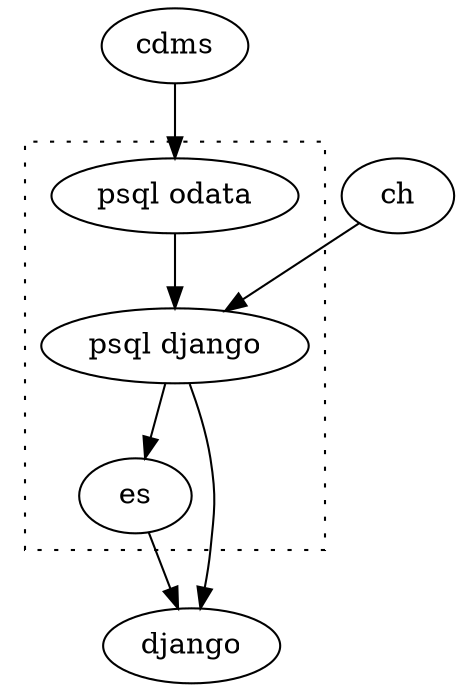 digraph "Build Process" {
    psql_django[label="psql django"];
    psql_odata[label="psql odata"];

    cdms -> psql_odata;
    subgraph cluster_korben {
        psql_odata -> psql_django;
        psql_django -> es;
        es;
        label="";
        graph[style=dotted];
    }
    ch -> psql_django;
    psql_django -> django;
    es -> django;
}
